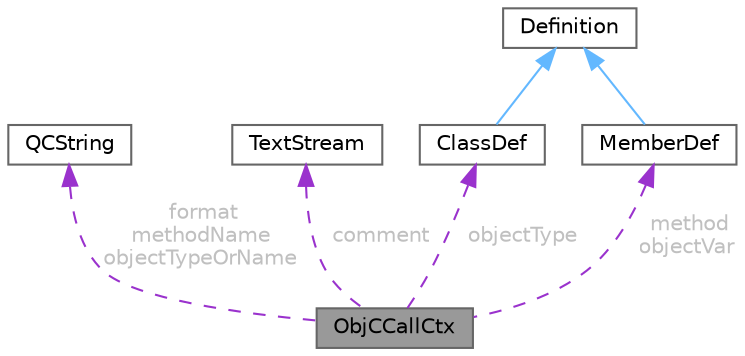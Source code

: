 digraph "ObjCCallCtx"
{
 // INTERACTIVE_SVG=YES
 // LATEX_PDF_SIZE
  bgcolor="transparent";
  edge [fontname=Helvetica,fontsize=10,labelfontname=Helvetica,labelfontsize=10];
  node [fontname=Helvetica,fontsize=10,shape=box,height=0.2,width=0.4];
  Node1 [id="Node000001",label="ObjCCallCtx",height=0.2,width=0.4,color="gray40", fillcolor="grey60", style="filled", fontcolor="black"];
  Node2 -> Node1 [id="edge1_Node000001_Node000002",dir="back",color="darkorchid3",style="dashed",label=" format\nmethodName\nobjectTypeOrName",fontcolor="grey" ];
  Node2 [id="Node000002",label="QCString",height=0.2,width=0.4,color="gray40", fillcolor="white", style="filled",URL="$d9/d45/class_q_c_string.html",tooltip="This is an alternative implementation of QCString."];
  Node3 -> Node1 [id="edge2_Node000001_Node000003",dir="back",color="darkorchid3",style="dashed",label=" comment",fontcolor="grey" ];
  Node3 [id="Node000003",label="TextStream",height=0.2,width=0.4,color="gray40", fillcolor="white", style="filled",URL="$d3/d30/class_text_stream.html",tooltip="Text streaming class that buffers data."];
  Node4 -> Node1 [id="edge3_Node000001_Node000004",dir="back",color="darkorchid3",style="dashed",label=" objectType",fontcolor="grey" ];
  Node4 [id="Node000004",label="ClassDef",height=0.2,width=0.4,color="gray40", fillcolor="white", style="filled",URL="$d1/dcf/class_class_def.html",tooltip="A abstract class representing of a compound symbol."];
  Node5 -> Node4 [id="edge4_Node000004_Node000005",dir="back",color="steelblue1",style="solid"];
  Node5 [id="Node000005",label="Definition",height=0.2,width=0.4,color="gray40", fillcolor="white", style="filled",URL="$d5/dcc/class_definition.html",tooltip="The common base class of all entity definitions found in the sources."];
  Node6 -> Node1 [id="edge5_Node000001_Node000006",dir="back",color="darkorchid3",style="dashed",label=" method\nobjectVar",fontcolor="grey" ];
  Node6 [id="Node000006",label="MemberDef",height=0.2,width=0.4,color="gray40", fillcolor="white", style="filled",URL="$da/d09/class_member_def.html",tooltip="A model of a class/file/namespace member symbol."];
  Node5 -> Node6 [id="edge6_Node000006_Node000005",dir="back",color="steelblue1",style="solid"];
}
